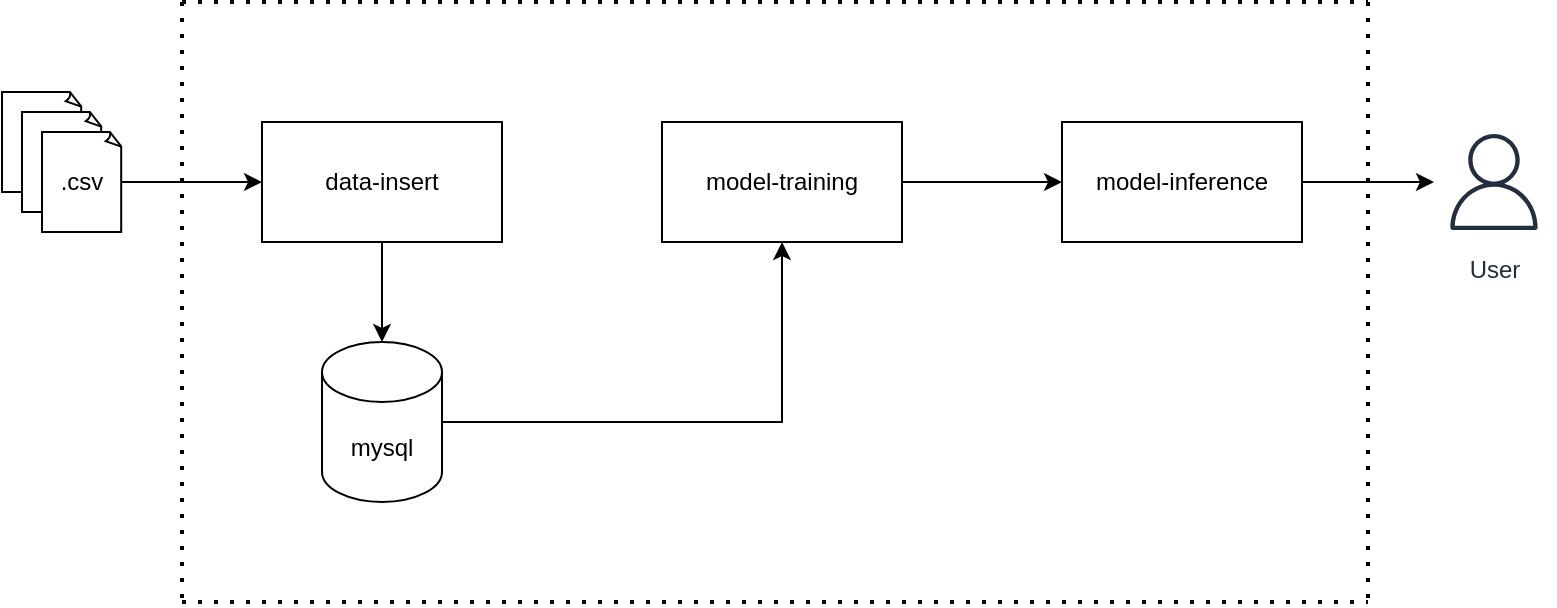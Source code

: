 <mxfile version="24.5.4" type="device">
  <diagram name="Página-1" id="m4g6oPjYWwENq2VTPi4t">
    <mxGraphModel dx="1689" dy="852" grid="1" gridSize="10" guides="1" tooltips="1" connect="1" arrows="1" fold="1" page="1" pageScale="1" pageWidth="1169" pageHeight="827" math="0" shadow="0">
      <root>
        <mxCell id="0" />
        <mxCell id="1" parent="0" />
        <mxCell id="QIrVsgVFF8BEyc9dWzEi-20" style="edgeStyle=orthogonalEdgeStyle;rounded=0;orthogonalLoop=1;jettySize=auto;html=1;entryX=0.5;entryY=1;entryDx=0;entryDy=0;" edge="1" parent="1" source="QIrVsgVFF8BEyc9dWzEi-1" target="QIrVsgVFF8BEyc9dWzEi-8">
          <mxGeometry relative="1" as="geometry" />
        </mxCell>
        <mxCell id="QIrVsgVFF8BEyc9dWzEi-1" value="mysql" style="shape=cylinder3;whiteSpace=wrap;html=1;boundedLbl=1;backgroundOutline=1;size=15;" vertex="1" parent="1">
          <mxGeometry x="380" y="460" width="60" height="80" as="geometry" />
        </mxCell>
        <mxCell id="QIrVsgVFF8BEyc9dWzEi-2" value="" style="whiteSpace=wrap;html=1;shape=mxgraph.basic.document" vertex="1" parent="1">
          <mxGeometry x="220" y="335" width="40" height="50" as="geometry" />
        </mxCell>
        <mxCell id="QIrVsgVFF8BEyc9dWzEi-3" value="" style="whiteSpace=wrap;html=1;shape=mxgraph.basic.document" vertex="1" parent="1">
          <mxGeometry x="230" y="345" width="40" height="50" as="geometry" />
        </mxCell>
        <mxCell id="QIrVsgVFF8BEyc9dWzEi-7" style="edgeStyle=orthogonalEdgeStyle;rounded=0;orthogonalLoop=1;jettySize=auto;html=1;entryX=0;entryY=0.5;entryDx=0;entryDy=0;" edge="1" parent="1" source="QIrVsgVFF8BEyc9dWzEi-4" target="QIrVsgVFF8BEyc9dWzEi-5">
          <mxGeometry relative="1" as="geometry" />
        </mxCell>
        <mxCell id="QIrVsgVFF8BEyc9dWzEi-4" value=".csv" style="whiteSpace=wrap;html=1;shape=mxgraph.basic.document" vertex="1" parent="1">
          <mxGeometry x="240" y="355" width="40" height="50" as="geometry" />
        </mxCell>
        <mxCell id="QIrVsgVFF8BEyc9dWzEi-5" value="data-insert" style="rounded=0;whiteSpace=wrap;html=1;" vertex="1" parent="1">
          <mxGeometry x="350" y="350" width="120" height="60" as="geometry" />
        </mxCell>
        <mxCell id="QIrVsgVFF8BEyc9dWzEi-6" style="edgeStyle=orthogonalEdgeStyle;rounded=0;orthogonalLoop=1;jettySize=auto;html=1;entryX=0.5;entryY=0;entryDx=0;entryDy=0;entryPerimeter=0;" edge="1" parent="1" source="QIrVsgVFF8BEyc9dWzEi-5" target="QIrVsgVFF8BEyc9dWzEi-1">
          <mxGeometry relative="1" as="geometry" />
        </mxCell>
        <mxCell id="QIrVsgVFF8BEyc9dWzEi-11" value="" style="edgeStyle=orthogonalEdgeStyle;rounded=0;orthogonalLoop=1;jettySize=auto;html=1;" edge="1" parent="1" source="QIrVsgVFF8BEyc9dWzEi-8" target="QIrVsgVFF8BEyc9dWzEi-10">
          <mxGeometry relative="1" as="geometry" />
        </mxCell>
        <mxCell id="QIrVsgVFF8BEyc9dWzEi-8" value="model-training" style="whiteSpace=wrap;html=1;rounded=0;" vertex="1" parent="1">
          <mxGeometry x="550" y="350" width="120" height="60" as="geometry" />
        </mxCell>
        <mxCell id="QIrVsgVFF8BEyc9dWzEi-14" style="edgeStyle=orthogonalEdgeStyle;rounded=0;orthogonalLoop=1;jettySize=auto;html=1;" edge="1" parent="1" source="QIrVsgVFF8BEyc9dWzEi-10" target="QIrVsgVFF8BEyc9dWzEi-13">
          <mxGeometry relative="1" as="geometry" />
        </mxCell>
        <mxCell id="QIrVsgVFF8BEyc9dWzEi-10" value="model-inference" style="whiteSpace=wrap;html=1;rounded=0;" vertex="1" parent="1">
          <mxGeometry x="750" y="350" width="120" height="60" as="geometry" />
        </mxCell>
        <mxCell id="QIrVsgVFF8BEyc9dWzEi-13" value="User" style="sketch=0;outlineConnect=0;fontColor=#232F3E;gradientColor=none;strokeColor=#232F3E;fillColor=#ffffff;dashed=0;verticalLabelPosition=bottom;verticalAlign=top;align=center;html=1;fontSize=12;fontStyle=0;aspect=fixed;shape=mxgraph.aws4.resourceIcon;resIcon=mxgraph.aws4.user;" vertex="1" parent="1">
          <mxGeometry x="936" y="350" width="60" height="60" as="geometry" />
        </mxCell>
        <mxCell id="QIrVsgVFF8BEyc9dWzEi-19" value="" style="group" vertex="1" connectable="0" parent="1">
          <mxGeometry x="310" y="290" width="593" height="300" as="geometry" />
        </mxCell>
        <mxCell id="QIrVsgVFF8BEyc9dWzEi-15" value="" style="endArrow=none;dashed=1;html=1;dashPattern=1 3;strokeWidth=2;rounded=0;" edge="1" parent="QIrVsgVFF8BEyc9dWzEi-19">
          <mxGeometry width="50" height="50" relative="1" as="geometry">
            <mxPoint as="sourcePoint" />
            <mxPoint x="593" as="targetPoint" />
          </mxGeometry>
        </mxCell>
        <mxCell id="QIrVsgVFF8BEyc9dWzEi-16" value="" style="endArrow=none;dashed=1;html=1;dashPattern=1 3;strokeWidth=2;rounded=0;" edge="1" parent="QIrVsgVFF8BEyc9dWzEi-19">
          <mxGeometry width="50" height="50" relative="1" as="geometry">
            <mxPoint as="sourcePoint" />
            <mxPoint y="300" as="targetPoint" />
          </mxGeometry>
        </mxCell>
        <mxCell id="QIrVsgVFF8BEyc9dWzEi-17" value="" style="endArrow=none;dashed=1;html=1;dashPattern=1 3;strokeWidth=2;rounded=0;" edge="1" parent="QIrVsgVFF8BEyc9dWzEi-19">
          <mxGeometry width="50" height="50" relative="1" as="geometry">
            <mxPoint y="300" as="sourcePoint" />
            <mxPoint x="593" y="300" as="targetPoint" />
          </mxGeometry>
        </mxCell>
        <mxCell id="QIrVsgVFF8BEyc9dWzEi-18" value="" style="endArrow=none;dashed=1;html=1;dashPattern=1 3;strokeWidth=2;rounded=0;" edge="1" parent="QIrVsgVFF8BEyc9dWzEi-19">
          <mxGeometry width="50" height="50" relative="1" as="geometry">
            <mxPoint x="593" as="sourcePoint" />
            <mxPoint x="593" y="300" as="targetPoint" />
          </mxGeometry>
        </mxCell>
        <mxCell id="QIrVsgVFF8BEyc9dWzEi-21" value="" style="shape=image;html=1;verticalAlign=top;verticalLabelPosition=bottom;labelBackgroundColor=#ffffff;imageAspect=0;aspect=fixed;image=https://cdn2.iconfinder.com/data/icons/boxicons-logos/24/bxl-docker-128.png" vertex="1" parent="QIrVsgVFF8BEyc9dWzEi-19">
          <mxGeometry x="10" y="9.934" width="38.411" height="38.411" as="geometry" />
        </mxCell>
      </root>
    </mxGraphModel>
  </diagram>
</mxfile>
